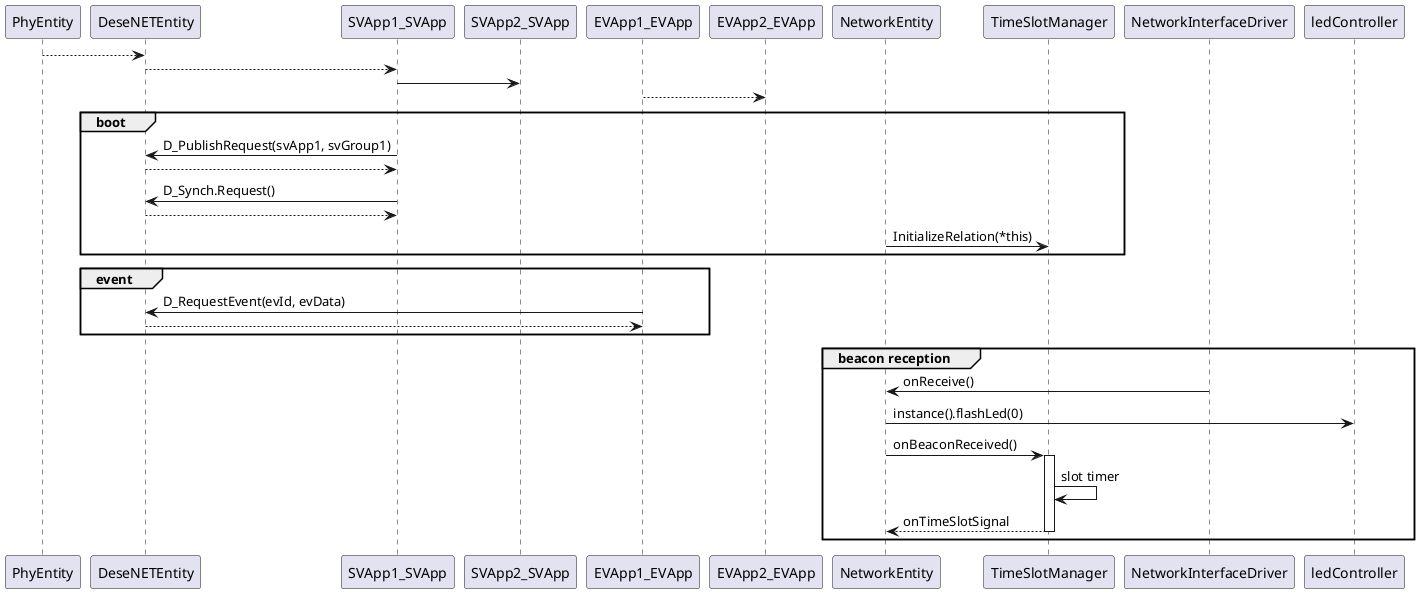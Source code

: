 @startuml

PhyEntity --> DeseNETEntity
DeseNETEntity -->  SVApp1_SVApp
SVApp1_SVApp -> SVApp2_SVApp
EVApp1_EVApp --> EVApp2_EVApp
group boot
SVApp1_SVApp -> DeseNETEntity : D_PublishRequest(svApp1, svGroup1)
SVApp1_SVApp <-- DeseNETEntity


SVApp1_SVApp -> DeseNETEntity : D_Synch.Request()
SVApp1_SVApp <-- DeseNETEntity

NetworkEntity -> TimeSlotManager : InitializeRelation(*this)
end

group event
EVApp1_EVApp -> DeseNETEntity : D_RequestEvent(evId, evData)
EVApp1_EVApp <-- DeseNETEntity
end

group beacon reception
/'DeseNETEntity -> PhyEntity : PHY_Transceiver(On)
DeseNETEntity <-- PhyEntity'/

NetworkInterfaceDriver -> NetworkEntity : onReceive()
NetworkEntity -> ledController : instance().flashLed(0)
NetworkEntity -> TimeSlotManager : onBeaconReceived()
activate TimeSlotManager
TimeSlotManager -> TimeSlotManager : slot timer
TimeSlotManager --> NetworkEntity : onTimeSlotSignal
deactivate TimeSlotManager 
end




@enduml